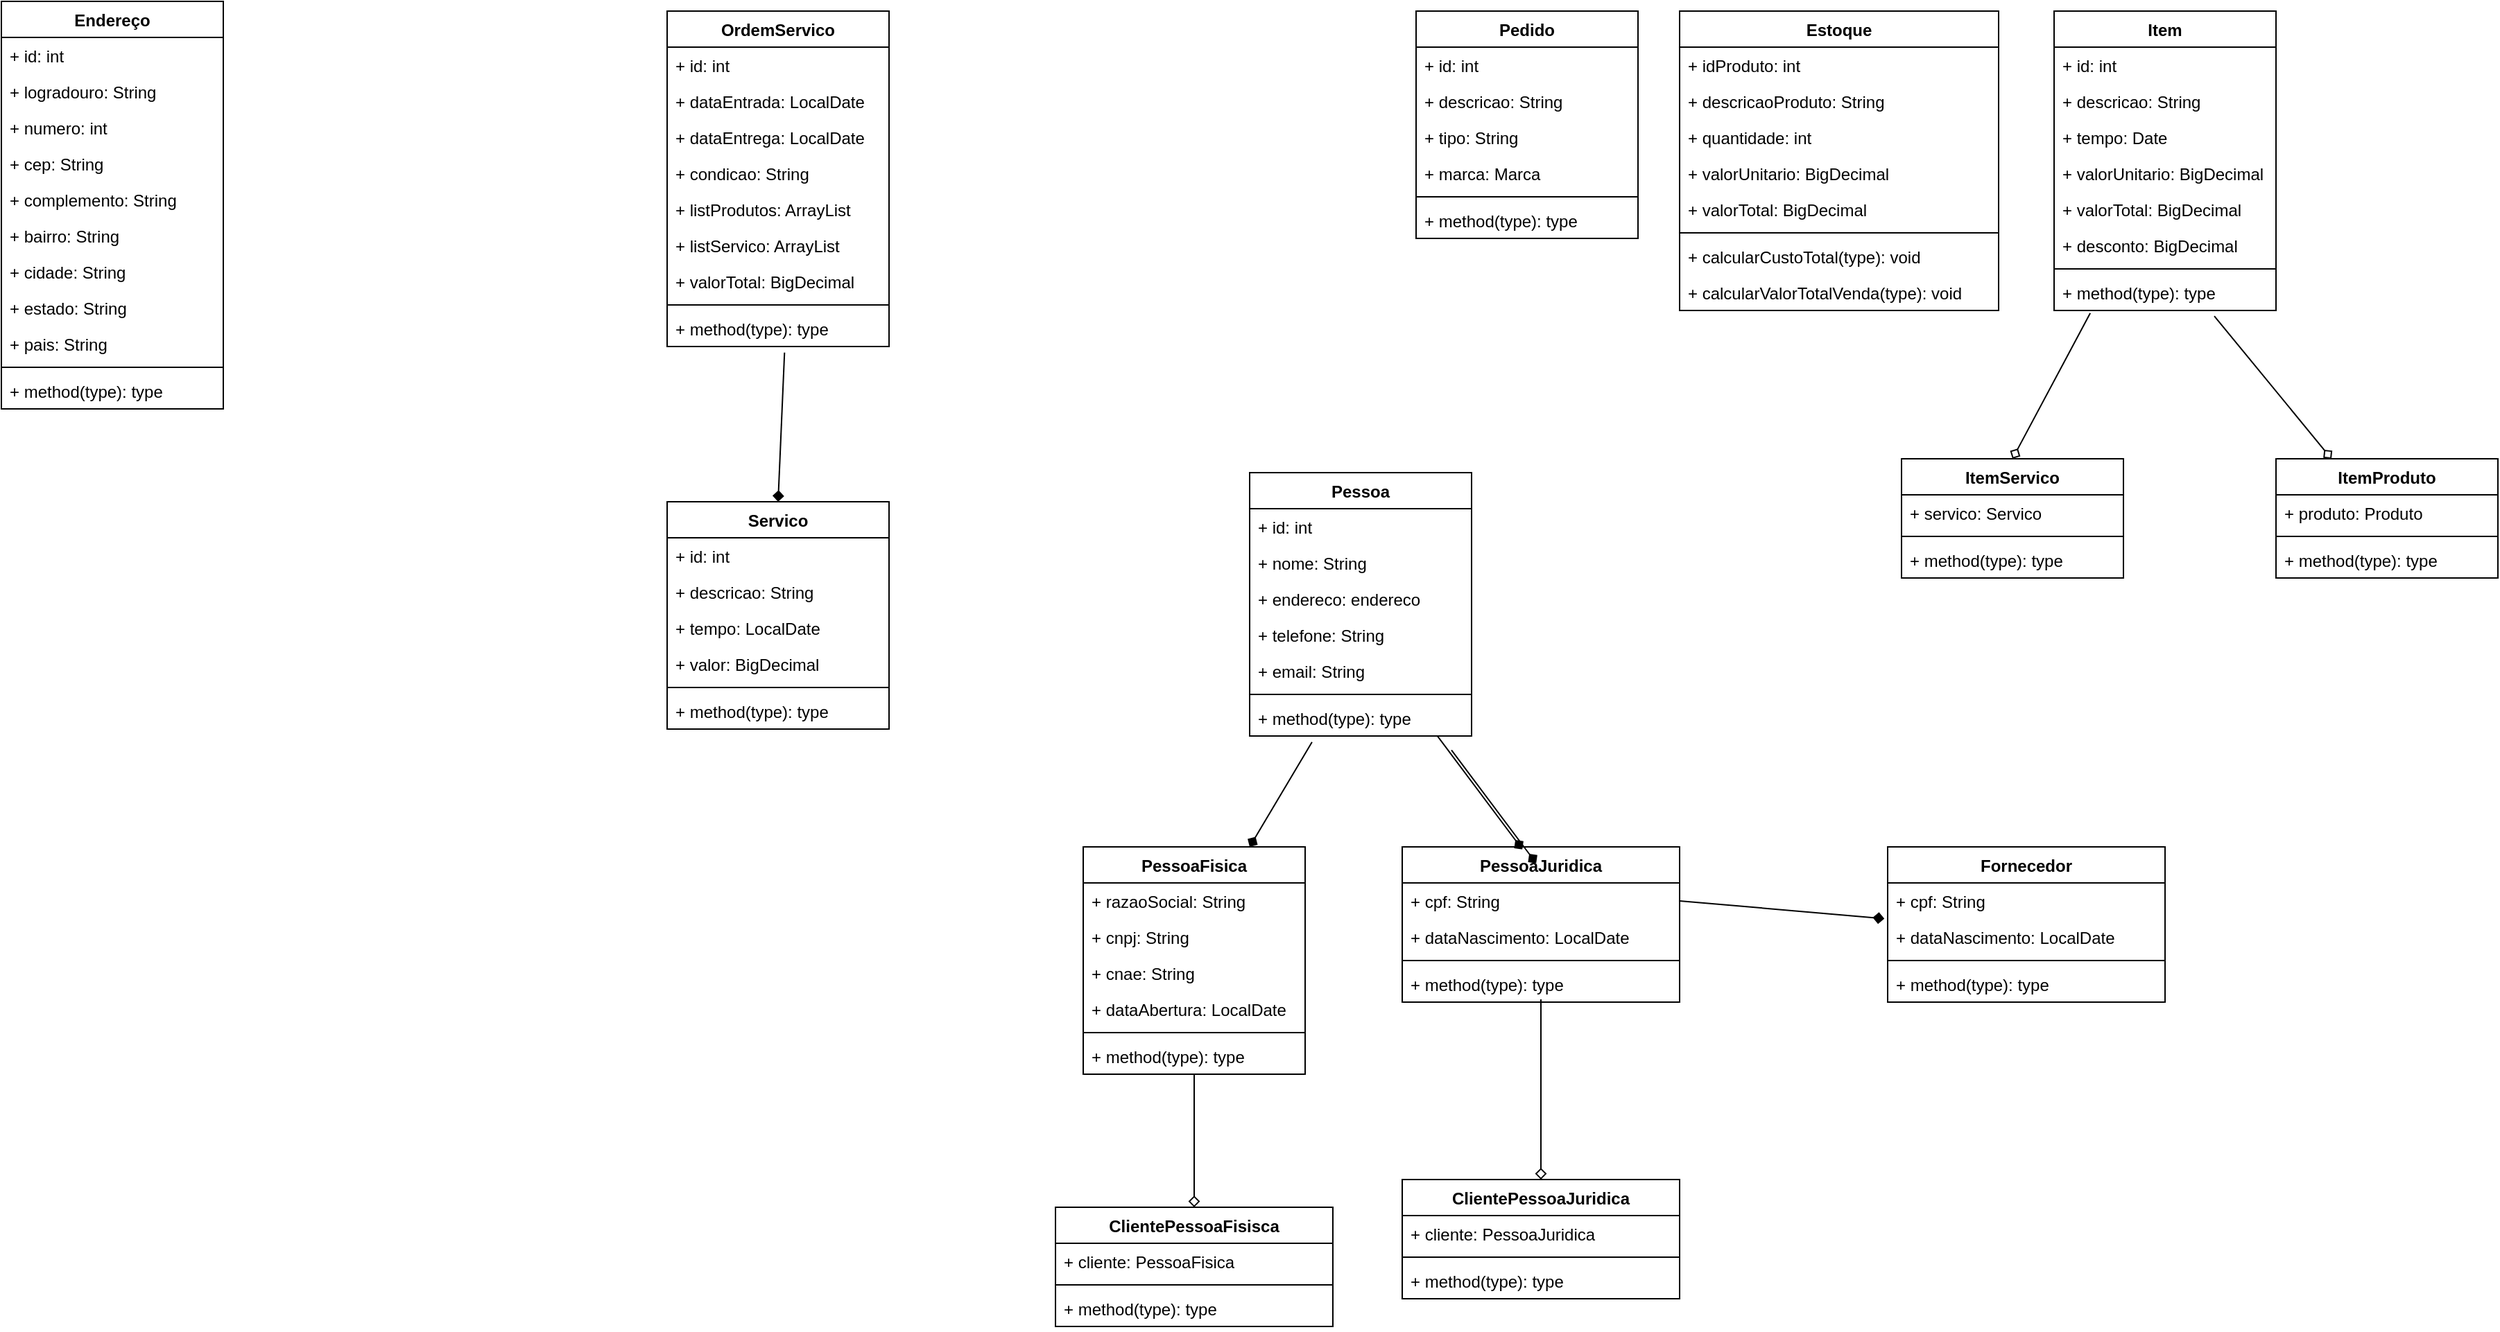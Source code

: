 <mxfile version="20.4.0" type="github"><diagram id="sWpZho6cVwuliLEQ-vlP" name="Página-1"><mxGraphModel dx="2755" dy="1500" grid="1" gridSize="10" guides="1" tooltips="1" connect="1" arrows="1" fold="1" page="1" pageScale="1" pageWidth="827" pageHeight="1169" math="0" shadow="0"><root><mxCell id="0"/><mxCell id="1" parent="0"/><mxCell id="DBbe-naPMMFmNJ__i2Zx-5" value="Endereço" style="swimlane;fontStyle=1;align=center;verticalAlign=top;childLayout=stackLayout;horizontal=1;startSize=26;horizontalStack=0;resizeParent=1;resizeParentMax=0;resizeLast=0;collapsible=1;marginBottom=0;" parent="1" vertex="1"><mxGeometry x="240" y="60" width="160" height="294" as="geometry"/></mxCell><mxCell id="DBbe-naPMMFmNJ__i2Zx-10" value="+ id: int" style="text;strokeColor=none;fillColor=none;align=left;verticalAlign=top;spacingLeft=4;spacingRight=4;overflow=hidden;rotatable=0;points=[[0,0.5],[1,0.5]];portConstraint=eastwest;" parent="DBbe-naPMMFmNJ__i2Zx-5" vertex="1"><mxGeometry y="26" width="160" height="26" as="geometry"/></mxCell><mxCell id="DBbe-naPMMFmNJ__i2Zx-6" value="+ logradouro: String " style="text;strokeColor=none;fillColor=none;align=left;verticalAlign=top;spacingLeft=4;spacingRight=4;overflow=hidden;rotatable=0;points=[[0,0.5],[1,0.5]];portConstraint=eastwest;" parent="DBbe-naPMMFmNJ__i2Zx-5" vertex="1"><mxGeometry y="52" width="160" height="26" as="geometry"/></mxCell><mxCell id="DBbe-naPMMFmNJ__i2Zx-9" value="+ numero: int" style="text;strokeColor=none;fillColor=none;align=left;verticalAlign=top;spacingLeft=4;spacingRight=4;overflow=hidden;rotatable=0;points=[[0,0.5],[1,0.5]];portConstraint=eastwest;" parent="DBbe-naPMMFmNJ__i2Zx-5" vertex="1"><mxGeometry y="78" width="160" height="26" as="geometry"/></mxCell><mxCell id="DBbe-naPMMFmNJ__i2Zx-11" value="+ cep: String" style="text;strokeColor=none;fillColor=none;align=left;verticalAlign=top;spacingLeft=4;spacingRight=4;overflow=hidden;rotatable=0;points=[[0,0.5],[1,0.5]];portConstraint=eastwest;" parent="DBbe-naPMMFmNJ__i2Zx-5" vertex="1"><mxGeometry y="104" width="160" height="26" as="geometry"/></mxCell><mxCell id="DBbe-naPMMFmNJ__i2Zx-12" value="+ complemento: String" style="text;strokeColor=none;fillColor=none;align=left;verticalAlign=top;spacingLeft=4;spacingRight=4;overflow=hidden;rotatable=0;points=[[0,0.5],[1,0.5]];portConstraint=eastwest;" parent="DBbe-naPMMFmNJ__i2Zx-5" vertex="1"><mxGeometry y="130" width="160" height="26" as="geometry"/></mxCell><mxCell id="DBbe-naPMMFmNJ__i2Zx-13" value="+ bairro: String" style="text;strokeColor=none;fillColor=none;align=left;verticalAlign=top;spacingLeft=4;spacingRight=4;overflow=hidden;rotatable=0;points=[[0,0.5],[1,0.5]];portConstraint=eastwest;" parent="DBbe-naPMMFmNJ__i2Zx-5" vertex="1"><mxGeometry y="156" width="160" height="26" as="geometry"/></mxCell><mxCell id="DBbe-naPMMFmNJ__i2Zx-14" value="+ cidade: String" style="text;strokeColor=none;fillColor=none;align=left;verticalAlign=top;spacingLeft=4;spacingRight=4;overflow=hidden;rotatable=0;points=[[0,0.5],[1,0.5]];portConstraint=eastwest;" parent="DBbe-naPMMFmNJ__i2Zx-5" vertex="1"><mxGeometry y="182" width="160" height="26" as="geometry"/></mxCell><mxCell id="DBbe-naPMMFmNJ__i2Zx-15" value="+ estado: String" style="text;strokeColor=none;fillColor=none;align=left;verticalAlign=top;spacingLeft=4;spacingRight=4;overflow=hidden;rotatable=0;points=[[0,0.5],[1,0.5]];portConstraint=eastwest;" parent="DBbe-naPMMFmNJ__i2Zx-5" vertex="1"><mxGeometry y="208" width="160" height="26" as="geometry"/></mxCell><mxCell id="DBbe-naPMMFmNJ__i2Zx-16" value="+ pais: String" style="text;strokeColor=none;fillColor=none;align=left;verticalAlign=top;spacingLeft=4;spacingRight=4;overflow=hidden;rotatable=0;points=[[0,0.5],[1,0.5]];portConstraint=eastwest;" parent="DBbe-naPMMFmNJ__i2Zx-5" vertex="1"><mxGeometry y="234" width="160" height="26" as="geometry"/></mxCell><mxCell id="DBbe-naPMMFmNJ__i2Zx-7" value="" style="line;strokeWidth=1;fillColor=none;align=left;verticalAlign=middle;spacingTop=-1;spacingLeft=3;spacingRight=3;rotatable=0;labelPosition=right;points=[];portConstraint=eastwest;strokeColor=inherit;" parent="DBbe-naPMMFmNJ__i2Zx-5" vertex="1"><mxGeometry y="260" width="160" height="8" as="geometry"/></mxCell><mxCell id="DBbe-naPMMFmNJ__i2Zx-8" value="+ method(type): type" style="text;strokeColor=none;fillColor=none;align=left;verticalAlign=top;spacingLeft=4;spacingRight=4;overflow=hidden;rotatable=0;points=[[0,0.5],[1,0.5]];portConstraint=eastwest;" parent="DBbe-naPMMFmNJ__i2Zx-5" vertex="1"><mxGeometry y="268" width="160" height="26" as="geometry"/></mxCell><mxCell id="DBbe-naPMMFmNJ__i2Zx-17" value="Pessoa" style="swimlane;fontStyle=1;align=center;verticalAlign=top;childLayout=stackLayout;horizontal=1;startSize=26;horizontalStack=0;resizeParent=1;resizeParentMax=0;resizeLast=0;collapsible=1;marginBottom=0;" parent="1" vertex="1"><mxGeometry x="1140" y="400" width="160" height="190" as="geometry"/></mxCell><mxCell id="DBbe-naPMMFmNJ__i2Zx-18" value="+ id: int" style="text;strokeColor=none;fillColor=none;align=left;verticalAlign=top;spacingLeft=4;spacingRight=4;overflow=hidden;rotatable=0;points=[[0,0.5],[1,0.5]];portConstraint=eastwest;" parent="DBbe-naPMMFmNJ__i2Zx-17" vertex="1"><mxGeometry y="26" width="160" height="26" as="geometry"/></mxCell><mxCell id="DBbe-naPMMFmNJ__i2Zx-21" value="+ nome: String" style="text;strokeColor=none;fillColor=none;align=left;verticalAlign=top;spacingLeft=4;spacingRight=4;overflow=hidden;rotatable=0;points=[[0,0.5],[1,0.5]];portConstraint=eastwest;" parent="DBbe-naPMMFmNJ__i2Zx-17" vertex="1"><mxGeometry y="52" width="160" height="26" as="geometry"/></mxCell><mxCell id="DBbe-naPMMFmNJ__i2Zx-22" value="+ endereco: endereco" style="text;strokeColor=none;fillColor=none;align=left;verticalAlign=top;spacingLeft=4;spacingRight=4;overflow=hidden;rotatable=0;points=[[0,0.5],[1,0.5]];portConstraint=eastwest;" parent="DBbe-naPMMFmNJ__i2Zx-17" vertex="1"><mxGeometry y="78" width="160" height="26" as="geometry"/></mxCell><mxCell id="DBbe-naPMMFmNJ__i2Zx-23" value="+ telefone: String" style="text;strokeColor=none;fillColor=none;align=left;verticalAlign=top;spacingLeft=4;spacingRight=4;overflow=hidden;rotatable=0;points=[[0,0.5],[1,0.5]];portConstraint=eastwest;" parent="DBbe-naPMMFmNJ__i2Zx-17" vertex="1"><mxGeometry y="104" width="160" height="26" as="geometry"/></mxCell><mxCell id="DBbe-naPMMFmNJ__i2Zx-24" value="+ email: String" style="text;strokeColor=none;fillColor=none;align=left;verticalAlign=top;spacingLeft=4;spacingRight=4;overflow=hidden;rotatable=0;points=[[0,0.5],[1,0.5]];portConstraint=eastwest;" parent="DBbe-naPMMFmNJ__i2Zx-17" vertex="1"><mxGeometry y="130" width="160" height="26" as="geometry"/></mxCell><mxCell id="DBbe-naPMMFmNJ__i2Zx-19" value="" style="line;strokeWidth=1;fillColor=none;align=left;verticalAlign=middle;spacingTop=-1;spacingLeft=3;spacingRight=3;rotatable=0;labelPosition=right;points=[];portConstraint=eastwest;strokeColor=inherit;" parent="DBbe-naPMMFmNJ__i2Zx-17" vertex="1"><mxGeometry y="156" width="160" height="8" as="geometry"/></mxCell><mxCell id="DBbe-naPMMFmNJ__i2Zx-20" value="+ method(type): type" style="text;strokeColor=none;fillColor=none;align=left;verticalAlign=top;spacingLeft=4;spacingRight=4;overflow=hidden;rotatable=0;points=[[0,0.5],[1,0.5]];portConstraint=eastwest;" parent="DBbe-naPMMFmNJ__i2Zx-17" vertex="1"><mxGeometry y="164" width="160" height="26" as="geometry"/></mxCell><mxCell id="DBbe-naPMMFmNJ__i2Zx-25" value="PessoaFisica" style="swimlane;fontStyle=1;align=center;verticalAlign=top;childLayout=stackLayout;horizontal=1;startSize=26;horizontalStack=0;resizeParent=1;resizeParentMax=0;resizeLast=0;collapsible=1;marginBottom=0;" parent="1" vertex="1"><mxGeometry x="1020" y="670" width="160" height="164" as="geometry"/></mxCell><mxCell id="DBbe-naPMMFmNJ__i2Zx-26" value="+ razaoSocial: String" style="text;strokeColor=none;fillColor=none;align=left;verticalAlign=top;spacingLeft=4;spacingRight=4;overflow=hidden;rotatable=0;points=[[0,0.5],[1,0.5]];portConstraint=eastwest;" parent="DBbe-naPMMFmNJ__i2Zx-25" vertex="1"><mxGeometry y="26" width="160" height="26" as="geometry"/></mxCell><mxCell id="DBbe-naPMMFmNJ__i2Zx-90" value="+ cnpj: String" style="text;strokeColor=none;fillColor=none;align=left;verticalAlign=top;spacingLeft=4;spacingRight=4;overflow=hidden;rotatable=0;points=[[0,0.5],[1,0.5]];portConstraint=eastwest;" parent="DBbe-naPMMFmNJ__i2Zx-25" vertex="1"><mxGeometry y="52" width="160" height="26" as="geometry"/></mxCell><mxCell id="DBbe-naPMMFmNJ__i2Zx-92" value="+ cnae: String" style="text;strokeColor=none;fillColor=none;align=left;verticalAlign=top;spacingLeft=4;spacingRight=4;overflow=hidden;rotatable=0;points=[[0,0.5],[1,0.5]];portConstraint=eastwest;" parent="DBbe-naPMMFmNJ__i2Zx-25" vertex="1"><mxGeometry y="78" width="160" height="26" as="geometry"/></mxCell><mxCell id="DBbe-naPMMFmNJ__i2Zx-91" value="+ dataAbertura: LocalDate" style="text;strokeColor=none;fillColor=none;align=left;verticalAlign=top;spacingLeft=4;spacingRight=4;overflow=hidden;rotatable=0;points=[[0,0.5],[1,0.5]];portConstraint=eastwest;" parent="DBbe-naPMMFmNJ__i2Zx-25" vertex="1"><mxGeometry y="104" width="160" height="26" as="geometry"/></mxCell><mxCell id="DBbe-naPMMFmNJ__i2Zx-27" value="" style="line;strokeWidth=1;fillColor=none;align=left;verticalAlign=middle;spacingTop=-1;spacingLeft=3;spacingRight=3;rotatable=0;labelPosition=right;points=[];portConstraint=eastwest;strokeColor=inherit;" parent="DBbe-naPMMFmNJ__i2Zx-25" vertex="1"><mxGeometry y="130" width="160" height="8" as="geometry"/></mxCell><mxCell id="DBbe-naPMMFmNJ__i2Zx-28" value="+ method(type): type" style="text;strokeColor=none;fillColor=none;align=left;verticalAlign=top;spacingLeft=4;spacingRight=4;overflow=hidden;rotatable=0;points=[[0,0.5],[1,0.5]];portConstraint=eastwest;" parent="DBbe-naPMMFmNJ__i2Zx-25" vertex="1"><mxGeometry y="138" width="160" height="26" as="geometry"/></mxCell><mxCell id="DBbe-naPMMFmNJ__i2Zx-29" value="PessoaJuridica" style="swimlane;fontStyle=1;align=center;verticalAlign=top;childLayout=stackLayout;horizontal=1;startSize=26;horizontalStack=0;resizeParent=1;resizeParentMax=0;resizeLast=0;collapsible=1;marginBottom=0;" parent="1" vertex="1"><mxGeometry x="1250" y="670" width="200" height="112" as="geometry"/></mxCell><mxCell id="DBbe-naPMMFmNJ__i2Zx-30" value="+ cpf: String" style="text;strokeColor=none;fillColor=none;align=left;verticalAlign=top;spacingLeft=4;spacingRight=4;overflow=hidden;rotatable=0;points=[[0,0.5],[1,0.5]];portConstraint=eastwest;" parent="DBbe-naPMMFmNJ__i2Zx-29" vertex="1"><mxGeometry y="26" width="200" height="26" as="geometry"/></mxCell><mxCell id="DBbe-naPMMFmNJ__i2Zx-93" value="+ dataNascimento: LocalDate" style="text;strokeColor=none;fillColor=none;align=left;verticalAlign=top;spacingLeft=4;spacingRight=4;overflow=hidden;rotatable=0;points=[[0,0.5],[1,0.5]];portConstraint=eastwest;" parent="DBbe-naPMMFmNJ__i2Zx-29" vertex="1"><mxGeometry y="52" width="200" height="26" as="geometry"/></mxCell><mxCell id="DBbe-naPMMFmNJ__i2Zx-31" value="" style="line;strokeWidth=1;fillColor=none;align=left;verticalAlign=middle;spacingTop=-1;spacingLeft=3;spacingRight=3;rotatable=0;labelPosition=right;points=[];portConstraint=eastwest;strokeColor=inherit;" parent="DBbe-naPMMFmNJ__i2Zx-29" vertex="1"><mxGeometry y="78" width="200" height="8" as="geometry"/></mxCell><mxCell id="DBbe-naPMMFmNJ__i2Zx-32" value="+ method(type): type" style="text;strokeColor=none;fillColor=none;align=left;verticalAlign=top;spacingLeft=4;spacingRight=4;overflow=hidden;rotatable=0;points=[[0,0.5],[1,0.5]];portConstraint=eastwest;" parent="DBbe-naPMMFmNJ__i2Zx-29" vertex="1"><mxGeometry y="86" width="200" height="26" as="geometry"/></mxCell><mxCell id="DBbe-naPMMFmNJ__i2Zx-33" value="Servico" style="swimlane;fontStyle=1;align=center;verticalAlign=top;childLayout=stackLayout;horizontal=1;startSize=26;horizontalStack=0;resizeParent=1;resizeParentMax=0;resizeLast=0;collapsible=1;marginBottom=0;" parent="1" vertex="1"><mxGeometry x="720" y="421" width="160" height="164" as="geometry"/></mxCell><mxCell id="DBbe-naPMMFmNJ__i2Zx-34" value="+ id: int" style="text;strokeColor=none;fillColor=none;align=left;verticalAlign=top;spacingLeft=4;spacingRight=4;overflow=hidden;rotatable=0;points=[[0,0.5],[1,0.5]];portConstraint=eastwest;" parent="DBbe-naPMMFmNJ__i2Zx-33" vertex="1"><mxGeometry y="26" width="160" height="26" as="geometry"/></mxCell><mxCell id="DBbe-naPMMFmNJ__i2Zx-37" value="+ descricao: String" style="text;strokeColor=none;fillColor=none;align=left;verticalAlign=top;spacingLeft=4;spacingRight=4;overflow=hidden;rotatable=0;points=[[0,0.5],[1,0.5]];portConstraint=eastwest;" parent="DBbe-naPMMFmNJ__i2Zx-33" vertex="1"><mxGeometry y="52" width="160" height="26" as="geometry"/></mxCell><mxCell id="DBbe-naPMMFmNJ__i2Zx-38" value="+ tempo: LocalDate" style="text;strokeColor=none;fillColor=none;align=left;verticalAlign=top;spacingLeft=4;spacingRight=4;overflow=hidden;rotatable=0;points=[[0,0.5],[1,0.5]];portConstraint=eastwest;" parent="DBbe-naPMMFmNJ__i2Zx-33" vertex="1"><mxGeometry y="78" width="160" height="26" as="geometry"/></mxCell><mxCell id="DBbe-naPMMFmNJ__i2Zx-39" value="+ valor: BigDecimal" style="text;strokeColor=none;fillColor=none;align=left;verticalAlign=top;spacingLeft=4;spacingRight=4;overflow=hidden;rotatable=0;points=[[0,0.5],[1,0.5]];portConstraint=eastwest;" parent="DBbe-naPMMFmNJ__i2Zx-33" vertex="1"><mxGeometry y="104" width="160" height="26" as="geometry"/></mxCell><mxCell id="DBbe-naPMMFmNJ__i2Zx-35" value="" style="line;strokeWidth=1;fillColor=none;align=left;verticalAlign=middle;spacingTop=-1;spacingLeft=3;spacingRight=3;rotatable=0;labelPosition=right;points=[];portConstraint=eastwest;strokeColor=inherit;" parent="DBbe-naPMMFmNJ__i2Zx-33" vertex="1"><mxGeometry y="130" width="160" height="8" as="geometry"/></mxCell><mxCell id="DBbe-naPMMFmNJ__i2Zx-36" value="+ method(type): type" style="text;strokeColor=none;fillColor=none;align=left;verticalAlign=top;spacingLeft=4;spacingRight=4;overflow=hidden;rotatable=0;points=[[0,0.5],[1,0.5]];portConstraint=eastwest;" parent="DBbe-naPMMFmNJ__i2Zx-33" vertex="1"><mxGeometry y="138" width="160" height="26" as="geometry"/></mxCell><mxCell id="DBbe-naPMMFmNJ__i2Zx-40" value="OrdemServico" style="swimlane;fontStyle=1;align=center;verticalAlign=top;childLayout=stackLayout;horizontal=1;startSize=26;horizontalStack=0;resizeParent=1;resizeParentMax=0;resizeLast=0;collapsible=1;marginBottom=0;" parent="1" vertex="1"><mxGeometry x="720" y="67" width="160" height="242" as="geometry"/></mxCell><mxCell id="DBbe-naPMMFmNJ__i2Zx-41" value="+ id: int" style="text;strokeColor=none;fillColor=none;align=left;verticalAlign=top;spacingLeft=4;spacingRight=4;overflow=hidden;rotatable=0;points=[[0,0.5],[1,0.5]];portConstraint=eastwest;" parent="DBbe-naPMMFmNJ__i2Zx-40" vertex="1"><mxGeometry y="26" width="160" height="26" as="geometry"/></mxCell><mxCell id="DBbe-naPMMFmNJ__i2Zx-44" value="+ dataEntrada: LocalDate" style="text;strokeColor=none;fillColor=none;align=left;verticalAlign=top;spacingLeft=4;spacingRight=4;overflow=hidden;rotatable=0;points=[[0,0.5],[1,0.5]];portConstraint=eastwest;" parent="DBbe-naPMMFmNJ__i2Zx-40" vertex="1"><mxGeometry y="52" width="160" height="26" as="geometry"/></mxCell><mxCell id="DBbe-naPMMFmNJ__i2Zx-45" value="+ dataEntrega: LocalDate" style="text;strokeColor=none;fillColor=none;align=left;verticalAlign=top;spacingLeft=4;spacingRight=4;overflow=hidden;rotatable=0;points=[[0,0.5],[1,0.5]];portConstraint=eastwest;" parent="DBbe-naPMMFmNJ__i2Zx-40" vertex="1"><mxGeometry y="78" width="160" height="26" as="geometry"/></mxCell><mxCell id="DBbe-naPMMFmNJ__i2Zx-46" value="+ condicao: String" style="text;strokeColor=none;fillColor=none;align=left;verticalAlign=top;spacingLeft=4;spacingRight=4;overflow=hidden;rotatable=0;points=[[0,0.5],[1,0.5]];portConstraint=eastwest;" parent="DBbe-naPMMFmNJ__i2Zx-40" vertex="1"><mxGeometry y="104" width="160" height="26" as="geometry"/></mxCell><mxCell id="DBbe-naPMMFmNJ__i2Zx-47" value="+ listProdutos: ArrayList" style="text;strokeColor=none;fillColor=none;align=left;verticalAlign=top;spacingLeft=4;spacingRight=4;overflow=hidden;rotatable=0;points=[[0,0.5],[1,0.5]];portConstraint=eastwest;" parent="DBbe-naPMMFmNJ__i2Zx-40" vertex="1"><mxGeometry y="130" width="160" height="26" as="geometry"/></mxCell><mxCell id="DBbe-naPMMFmNJ__i2Zx-48" value="+ listServico: ArrayList" style="text;strokeColor=none;fillColor=none;align=left;verticalAlign=top;spacingLeft=4;spacingRight=4;overflow=hidden;rotatable=0;points=[[0,0.5],[1,0.5]];portConstraint=eastwest;" parent="DBbe-naPMMFmNJ__i2Zx-40" vertex="1"><mxGeometry y="156" width="160" height="26" as="geometry"/></mxCell><mxCell id="DBbe-naPMMFmNJ__i2Zx-85" value="+ valorTotal: BigDecimal" style="text;strokeColor=none;fillColor=none;align=left;verticalAlign=top;spacingLeft=4;spacingRight=4;overflow=hidden;rotatable=0;points=[[0,0.5],[1,0.5]];portConstraint=eastwest;" parent="DBbe-naPMMFmNJ__i2Zx-40" vertex="1"><mxGeometry y="182" width="160" height="26" as="geometry"/></mxCell><mxCell id="DBbe-naPMMFmNJ__i2Zx-42" value="" style="line;strokeWidth=1;fillColor=none;align=left;verticalAlign=middle;spacingTop=-1;spacingLeft=3;spacingRight=3;rotatable=0;labelPosition=right;points=[];portConstraint=eastwest;strokeColor=inherit;" parent="DBbe-naPMMFmNJ__i2Zx-40" vertex="1"><mxGeometry y="208" width="160" height="8" as="geometry"/></mxCell><mxCell id="DBbe-naPMMFmNJ__i2Zx-43" value="+ method(type): type" style="text;strokeColor=none;fillColor=none;align=left;verticalAlign=top;spacingLeft=4;spacingRight=4;overflow=hidden;rotatable=0;points=[[0,0.5],[1,0.5]];portConstraint=eastwest;" parent="DBbe-naPMMFmNJ__i2Zx-40" vertex="1"><mxGeometry y="216" width="160" height="26" as="geometry"/></mxCell><mxCell id="DBbe-naPMMFmNJ__i2Zx-49" value="Pedido" style="swimlane;fontStyle=1;align=center;verticalAlign=top;childLayout=stackLayout;horizontal=1;startSize=26;horizontalStack=0;resizeParent=1;resizeParentMax=0;resizeLast=0;collapsible=1;marginBottom=0;" parent="1" vertex="1"><mxGeometry x="1260" y="67" width="160" height="164" as="geometry"/></mxCell><mxCell id="DBbe-naPMMFmNJ__i2Zx-50" value="+ id: int" style="text;strokeColor=none;fillColor=none;align=left;verticalAlign=top;spacingLeft=4;spacingRight=4;overflow=hidden;rotatable=0;points=[[0,0.5],[1,0.5]];portConstraint=eastwest;" parent="DBbe-naPMMFmNJ__i2Zx-49" vertex="1"><mxGeometry y="26" width="160" height="26" as="geometry"/></mxCell><mxCell id="DBbe-naPMMFmNJ__i2Zx-51" value="+ descricao: String" style="text;strokeColor=none;fillColor=none;align=left;verticalAlign=top;spacingLeft=4;spacingRight=4;overflow=hidden;rotatable=0;points=[[0,0.5],[1,0.5]];portConstraint=eastwest;" parent="DBbe-naPMMFmNJ__i2Zx-49" vertex="1"><mxGeometry y="52" width="160" height="26" as="geometry"/></mxCell><mxCell id="DBbe-naPMMFmNJ__i2Zx-52" value="+ tipo: String" style="text;strokeColor=none;fillColor=none;align=left;verticalAlign=top;spacingLeft=4;spacingRight=4;overflow=hidden;rotatable=0;points=[[0,0.5],[1,0.5]];portConstraint=eastwest;" parent="DBbe-naPMMFmNJ__i2Zx-49" vertex="1"><mxGeometry y="78" width="160" height="26" as="geometry"/></mxCell><mxCell id="DBbe-naPMMFmNJ__i2Zx-53" value="+ marca: Marca" style="text;strokeColor=none;fillColor=none;align=left;verticalAlign=top;spacingLeft=4;spacingRight=4;overflow=hidden;rotatable=0;points=[[0,0.5],[1,0.5]];portConstraint=eastwest;" parent="DBbe-naPMMFmNJ__i2Zx-49" vertex="1"><mxGeometry y="104" width="160" height="26" as="geometry"/></mxCell><mxCell id="DBbe-naPMMFmNJ__i2Zx-54" value="" style="line;strokeWidth=1;fillColor=none;align=left;verticalAlign=middle;spacingTop=-1;spacingLeft=3;spacingRight=3;rotatable=0;labelPosition=right;points=[];portConstraint=eastwest;strokeColor=inherit;" parent="DBbe-naPMMFmNJ__i2Zx-49" vertex="1"><mxGeometry y="130" width="160" height="8" as="geometry"/></mxCell><mxCell id="DBbe-naPMMFmNJ__i2Zx-55" value="+ method(type): type" style="text;strokeColor=none;fillColor=none;align=left;verticalAlign=top;spacingLeft=4;spacingRight=4;overflow=hidden;rotatable=0;points=[[0,0.5],[1,0.5]];portConstraint=eastwest;" parent="DBbe-naPMMFmNJ__i2Zx-49" vertex="1"><mxGeometry y="138" width="160" height="26" as="geometry"/></mxCell><mxCell id="DBbe-naPMMFmNJ__i2Zx-56" value="Estoque" style="swimlane;fontStyle=1;align=center;verticalAlign=top;childLayout=stackLayout;horizontal=1;startSize=26;horizontalStack=0;resizeParent=1;resizeParentMax=0;resizeLast=0;collapsible=1;marginBottom=0;" parent="1" vertex="1"><mxGeometry x="1450" y="67" width="230" height="216" as="geometry"/></mxCell><mxCell id="DBbe-naPMMFmNJ__i2Zx-57" value="+ idProduto: int" style="text;strokeColor=none;fillColor=none;align=left;verticalAlign=top;spacingLeft=4;spacingRight=4;overflow=hidden;rotatable=0;points=[[0,0.5],[1,0.5]];portConstraint=eastwest;" parent="DBbe-naPMMFmNJ__i2Zx-56" vertex="1"><mxGeometry y="26" width="230" height="26" as="geometry"/></mxCell><mxCell id="DBbe-naPMMFmNJ__i2Zx-58" value="+ descricaoProduto: String" style="text;strokeColor=none;fillColor=none;align=left;verticalAlign=top;spacingLeft=4;spacingRight=4;overflow=hidden;rotatable=0;points=[[0,0.5],[1,0.5]];portConstraint=eastwest;" parent="DBbe-naPMMFmNJ__i2Zx-56" vertex="1"><mxGeometry y="52" width="230" height="26" as="geometry"/></mxCell><mxCell id="DBbe-naPMMFmNJ__i2Zx-59" value="+ quantidade: int" style="text;strokeColor=none;fillColor=none;align=left;verticalAlign=top;spacingLeft=4;spacingRight=4;overflow=hidden;rotatable=0;points=[[0,0.5],[1,0.5]];portConstraint=eastwest;" parent="DBbe-naPMMFmNJ__i2Zx-56" vertex="1"><mxGeometry y="78" width="230" height="26" as="geometry"/></mxCell><mxCell id="DBbe-naPMMFmNJ__i2Zx-60" value="+ valorUnitario: BigDecimal" style="text;strokeColor=none;fillColor=none;align=left;verticalAlign=top;spacingLeft=4;spacingRight=4;overflow=hidden;rotatable=0;points=[[0,0.5],[1,0.5]];portConstraint=eastwest;" parent="DBbe-naPMMFmNJ__i2Zx-56" vertex="1"><mxGeometry y="104" width="230" height="26" as="geometry"/></mxCell><mxCell id="DBbe-naPMMFmNJ__i2Zx-84" value="+ valorTotal: BigDecimal" style="text;strokeColor=none;fillColor=none;align=left;verticalAlign=top;spacingLeft=4;spacingRight=4;overflow=hidden;rotatable=0;points=[[0,0.5],[1,0.5]];portConstraint=eastwest;" parent="DBbe-naPMMFmNJ__i2Zx-56" vertex="1"><mxGeometry y="130" width="230" height="26" as="geometry"/></mxCell><mxCell id="DBbe-naPMMFmNJ__i2Zx-61" value="" style="line;strokeWidth=1;fillColor=none;align=left;verticalAlign=middle;spacingTop=-1;spacingLeft=3;spacingRight=3;rotatable=0;labelPosition=right;points=[];portConstraint=eastwest;strokeColor=inherit;" parent="DBbe-naPMMFmNJ__i2Zx-56" vertex="1"><mxGeometry y="156" width="230" height="8" as="geometry"/></mxCell><mxCell id="DBbe-naPMMFmNJ__i2Zx-62" value="+ calcularCustoTotal(type): void" style="text;strokeColor=none;fillColor=none;align=left;verticalAlign=top;spacingLeft=4;spacingRight=4;overflow=hidden;rotatable=0;points=[[0,0.5],[1,0.5]];portConstraint=eastwest;" parent="DBbe-naPMMFmNJ__i2Zx-56" vertex="1"><mxGeometry y="164" width="230" height="26" as="geometry"/></mxCell><mxCell id="DBbe-naPMMFmNJ__i2Zx-89" value="+ calcularValorTotalVenda(type): void" style="text;strokeColor=none;fillColor=none;align=left;verticalAlign=top;spacingLeft=4;spacingRight=4;overflow=hidden;rotatable=0;points=[[0,0.5],[1,0.5]];portConstraint=eastwest;" parent="DBbe-naPMMFmNJ__i2Zx-56" vertex="1"><mxGeometry y="190" width="230" height="26" as="geometry"/></mxCell><mxCell id="DBbe-naPMMFmNJ__i2Zx-63" value="Item" style="swimlane;fontStyle=1;align=center;verticalAlign=top;childLayout=stackLayout;horizontal=1;startSize=26;horizontalStack=0;resizeParent=1;resizeParentMax=0;resizeLast=0;collapsible=1;marginBottom=0;" parent="1" vertex="1"><mxGeometry x="1720" y="67" width="160" height="216" as="geometry"/></mxCell><mxCell id="DBbe-naPMMFmNJ__i2Zx-64" value="+ id: int" style="text;strokeColor=none;fillColor=none;align=left;verticalAlign=top;spacingLeft=4;spacingRight=4;overflow=hidden;rotatable=0;points=[[0,0.5],[1,0.5]];portConstraint=eastwest;" parent="DBbe-naPMMFmNJ__i2Zx-63" vertex="1"><mxGeometry y="26" width="160" height="26" as="geometry"/></mxCell><mxCell id="DBbe-naPMMFmNJ__i2Zx-65" value="+ descricao: String" style="text;strokeColor=none;fillColor=none;align=left;verticalAlign=top;spacingLeft=4;spacingRight=4;overflow=hidden;rotatable=0;points=[[0,0.5],[1,0.5]];portConstraint=eastwest;" parent="DBbe-naPMMFmNJ__i2Zx-63" vertex="1"><mxGeometry y="52" width="160" height="26" as="geometry"/></mxCell><mxCell id="DBbe-naPMMFmNJ__i2Zx-66" value="+ tempo: Date" style="text;strokeColor=none;fillColor=none;align=left;verticalAlign=top;spacingLeft=4;spacingRight=4;overflow=hidden;rotatable=0;points=[[0,0.5],[1,0.5]];portConstraint=eastwest;" parent="DBbe-naPMMFmNJ__i2Zx-63" vertex="1"><mxGeometry y="78" width="160" height="26" as="geometry"/></mxCell><mxCell id="DBbe-naPMMFmNJ__i2Zx-67" value="+ valorUnitario: BigDecimal" style="text;strokeColor=none;fillColor=none;align=left;verticalAlign=top;spacingLeft=4;spacingRight=4;overflow=hidden;rotatable=0;points=[[0,0.5],[1,0.5]];portConstraint=eastwest;" parent="DBbe-naPMMFmNJ__i2Zx-63" vertex="1"><mxGeometry y="104" width="160" height="26" as="geometry"/></mxCell><mxCell id="DBbe-naPMMFmNJ__i2Zx-86" value="+ valorTotal: BigDecimal" style="text;strokeColor=none;fillColor=none;align=left;verticalAlign=top;spacingLeft=4;spacingRight=4;overflow=hidden;rotatable=0;points=[[0,0.5],[1,0.5]];portConstraint=eastwest;" parent="DBbe-naPMMFmNJ__i2Zx-63" vertex="1"><mxGeometry y="130" width="160" height="26" as="geometry"/></mxCell><mxCell id="DBbe-naPMMFmNJ__i2Zx-87" value="+ desconto: BigDecimal" style="text;strokeColor=none;fillColor=none;align=left;verticalAlign=top;spacingLeft=4;spacingRight=4;overflow=hidden;rotatable=0;points=[[0,0.5],[1,0.5]];portConstraint=eastwest;" parent="DBbe-naPMMFmNJ__i2Zx-63" vertex="1"><mxGeometry y="156" width="160" height="26" as="geometry"/></mxCell><mxCell id="DBbe-naPMMFmNJ__i2Zx-68" value="" style="line;strokeWidth=1;fillColor=none;align=left;verticalAlign=middle;spacingTop=-1;spacingLeft=3;spacingRight=3;rotatable=0;labelPosition=right;points=[];portConstraint=eastwest;strokeColor=inherit;" parent="DBbe-naPMMFmNJ__i2Zx-63" vertex="1"><mxGeometry y="182" width="160" height="8" as="geometry"/></mxCell><mxCell id="DBbe-naPMMFmNJ__i2Zx-69" value="+ method(type): type" style="text;strokeColor=none;fillColor=none;align=left;verticalAlign=top;spacingLeft=4;spacingRight=4;overflow=hidden;rotatable=0;points=[[0,0.5],[1,0.5]];portConstraint=eastwest;" parent="DBbe-naPMMFmNJ__i2Zx-63" vertex="1"><mxGeometry y="190" width="160" height="26" as="geometry"/></mxCell><mxCell id="DBbe-naPMMFmNJ__i2Zx-70" value="ItemProduto" style="swimlane;fontStyle=1;align=center;verticalAlign=top;childLayout=stackLayout;horizontal=1;startSize=26;horizontalStack=0;resizeParent=1;resizeParentMax=0;resizeLast=0;collapsible=1;marginBottom=0;" parent="1" vertex="1"><mxGeometry x="1880" y="390" width="160" height="86" as="geometry"/></mxCell><mxCell id="DBbe-naPMMFmNJ__i2Zx-71" value="+ produto: Produto" style="text;strokeColor=none;fillColor=none;align=left;verticalAlign=top;spacingLeft=4;spacingRight=4;overflow=hidden;rotatable=0;points=[[0,0.5],[1,0.5]];portConstraint=eastwest;" parent="DBbe-naPMMFmNJ__i2Zx-70" vertex="1"><mxGeometry y="26" width="160" height="26" as="geometry"/></mxCell><mxCell id="DBbe-naPMMFmNJ__i2Zx-75" value="" style="line;strokeWidth=1;fillColor=none;align=left;verticalAlign=middle;spacingTop=-1;spacingLeft=3;spacingRight=3;rotatable=0;labelPosition=right;points=[];portConstraint=eastwest;strokeColor=inherit;" parent="DBbe-naPMMFmNJ__i2Zx-70" vertex="1"><mxGeometry y="52" width="160" height="8" as="geometry"/></mxCell><mxCell id="DBbe-naPMMFmNJ__i2Zx-76" value="+ method(type): type" style="text;strokeColor=none;fillColor=none;align=left;verticalAlign=top;spacingLeft=4;spacingRight=4;overflow=hidden;rotatable=0;points=[[0,0.5],[1,0.5]];portConstraint=eastwest;" parent="DBbe-naPMMFmNJ__i2Zx-70" vertex="1"><mxGeometry y="60" width="160" height="26" as="geometry"/></mxCell><mxCell id="DBbe-naPMMFmNJ__i2Zx-77" value="ItemServico" style="swimlane;fontStyle=1;align=center;verticalAlign=top;childLayout=stackLayout;horizontal=1;startSize=26;horizontalStack=0;resizeParent=1;resizeParentMax=0;resizeLast=0;collapsible=1;marginBottom=0;" parent="1" vertex="1"><mxGeometry x="1610" y="390" width="160" height="86" as="geometry"/></mxCell><mxCell id="DBbe-naPMMFmNJ__i2Zx-78" value="+ servico: Servico" style="text;strokeColor=none;fillColor=none;align=left;verticalAlign=top;spacingLeft=4;spacingRight=4;overflow=hidden;rotatable=0;points=[[0,0.5],[1,0.5]];portConstraint=eastwest;" parent="DBbe-naPMMFmNJ__i2Zx-77" vertex="1"><mxGeometry y="26" width="160" height="26" as="geometry"/></mxCell><mxCell id="DBbe-naPMMFmNJ__i2Zx-82" value="" style="line;strokeWidth=1;fillColor=none;align=left;verticalAlign=middle;spacingTop=-1;spacingLeft=3;spacingRight=3;rotatable=0;labelPosition=right;points=[];portConstraint=eastwest;strokeColor=inherit;" parent="DBbe-naPMMFmNJ__i2Zx-77" vertex="1"><mxGeometry y="52" width="160" height="8" as="geometry"/></mxCell><mxCell id="DBbe-naPMMFmNJ__i2Zx-83" value="+ method(type): type" style="text;strokeColor=none;fillColor=none;align=left;verticalAlign=top;spacingLeft=4;spacingRight=4;overflow=hidden;rotatable=0;points=[[0,0.5],[1,0.5]];portConstraint=eastwest;" parent="DBbe-naPMMFmNJ__i2Zx-77" vertex="1"><mxGeometry y="60" width="160" height="26" as="geometry"/></mxCell><mxCell id="DBbe-naPMMFmNJ__i2Zx-94" value="ClientePessoaJuridica" style="swimlane;fontStyle=1;align=center;verticalAlign=top;childLayout=stackLayout;horizontal=1;startSize=26;horizontalStack=0;resizeParent=1;resizeParentMax=0;resizeLast=0;collapsible=1;marginBottom=0;" parent="1" vertex="1"><mxGeometry x="1250" y="910" width="200" height="86" as="geometry"/></mxCell><mxCell id="DBbe-naPMMFmNJ__i2Zx-95" value="+ cliente: PessoaJuridica" style="text;strokeColor=none;fillColor=none;align=left;verticalAlign=top;spacingLeft=4;spacingRight=4;overflow=hidden;rotatable=0;points=[[0,0.5],[1,0.5]];portConstraint=eastwest;" parent="DBbe-naPMMFmNJ__i2Zx-94" vertex="1"><mxGeometry y="26" width="200" height="26" as="geometry"/></mxCell><mxCell id="DBbe-naPMMFmNJ__i2Zx-97" value="" style="line;strokeWidth=1;fillColor=none;align=left;verticalAlign=middle;spacingTop=-1;spacingLeft=3;spacingRight=3;rotatable=0;labelPosition=right;points=[];portConstraint=eastwest;strokeColor=inherit;" parent="DBbe-naPMMFmNJ__i2Zx-94" vertex="1"><mxGeometry y="52" width="200" height="8" as="geometry"/></mxCell><mxCell id="DBbe-naPMMFmNJ__i2Zx-98" value="+ method(type): type" style="text;strokeColor=none;fillColor=none;align=left;verticalAlign=top;spacingLeft=4;spacingRight=4;overflow=hidden;rotatable=0;points=[[0,0.5],[1,0.5]];portConstraint=eastwest;" parent="DBbe-naPMMFmNJ__i2Zx-94" vertex="1"><mxGeometry y="60" width="200" height="26" as="geometry"/></mxCell><mxCell id="DBbe-naPMMFmNJ__i2Zx-99" value="ClientePessoaFisisca" style="swimlane;fontStyle=1;align=center;verticalAlign=top;childLayout=stackLayout;horizontal=1;startSize=26;horizontalStack=0;resizeParent=1;resizeParentMax=0;resizeLast=0;collapsible=1;marginBottom=0;" parent="1" vertex="1"><mxGeometry x="1000" y="930" width="200" height="86" as="geometry"/></mxCell><mxCell id="DBbe-naPMMFmNJ__i2Zx-100" value="+ cliente: PessoaFisica" style="text;strokeColor=none;fillColor=none;align=left;verticalAlign=top;spacingLeft=4;spacingRight=4;overflow=hidden;rotatable=0;points=[[0,0.5],[1,0.5]];portConstraint=eastwest;" parent="DBbe-naPMMFmNJ__i2Zx-99" vertex="1"><mxGeometry y="26" width="200" height="26" as="geometry"/></mxCell><mxCell id="DBbe-naPMMFmNJ__i2Zx-102" value="" style="line;strokeWidth=1;fillColor=none;align=left;verticalAlign=middle;spacingTop=-1;spacingLeft=3;spacingRight=3;rotatable=0;labelPosition=right;points=[];portConstraint=eastwest;strokeColor=inherit;" parent="DBbe-naPMMFmNJ__i2Zx-99" vertex="1"><mxGeometry y="52" width="200" height="8" as="geometry"/></mxCell><mxCell id="DBbe-naPMMFmNJ__i2Zx-103" value="+ method(type): type" style="text;strokeColor=none;fillColor=none;align=left;verticalAlign=top;spacingLeft=4;spacingRight=4;overflow=hidden;rotatable=0;points=[[0,0.5],[1,0.5]];portConstraint=eastwest;" parent="DBbe-naPMMFmNJ__i2Zx-99" vertex="1"><mxGeometry y="60" width="200" height="26" as="geometry"/></mxCell><mxCell id="DBbe-naPMMFmNJ__i2Zx-104" value="Fornecedor" style="swimlane;fontStyle=1;align=center;verticalAlign=top;childLayout=stackLayout;horizontal=1;startSize=26;horizontalStack=0;resizeParent=1;resizeParentMax=0;resizeLast=0;collapsible=1;marginBottom=0;" parent="1" vertex="1"><mxGeometry x="1600" y="670" width="200" height="112" as="geometry"/></mxCell><mxCell id="DBbe-naPMMFmNJ__i2Zx-105" value="+ cpf: String" style="text;strokeColor=none;fillColor=none;align=left;verticalAlign=top;spacingLeft=4;spacingRight=4;overflow=hidden;rotatable=0;points=[[0,0.5],[1,0.5]];portConstraint=eastwest;" parent="DBbe-naPMMFmNJ__i2Zx-104" vertex="1"><mxGeometry y="26" width="200" height="26" as="geometry"/></mxCell><mxCell id="DBbe-naPMMFmNJ__i2Zx-106" value="+ dataNascimento: LocalDate" style="text;strokeColor=none;fillColor=none;align=left;verticalAlign=top;spacingLeft=4;spacingRight=4;overflow=hidden;rotatable=0;points=[[0,0.5],[1,0.5]];portConstraint=eastwest;" parent="DBbe-naPMMFmNJ__i2Zx-104" vertex="1"><mxGeometry y="52" width="200" height="26" as="geometry"/></mxCell><mxCell id="DBbe-naPMMFmNJ__i2Zx-107" value="" style="line;strokeWidth=1;fillColor=none;align=left;verticalAlign=middle;spacingTop=-1;spacingLeft=3;spacingRight=3;rotatable=0;labelPosition=right;points=[];portConstraint=eastwest;strokeColor=inherit;" parent="DBbe-naPMMFmNJ__i2Zx-104" vertex="1"><mxGeometry y="78" width="200" height="8" as="geometry"/></mxCell><mxCell id="DBbe-naPMMFmNJ__i2Zx-108" value="+ method(type): type" style="text;strokeColor=none;fillColor=none;align=left;verticalAlign=top;spacingLeft=4;spacingRight=4;overflow=hidden;rotatable=0;points=[[0,0.5],[1,0.5]];portConstraint=eastwest;" parent="DBbe-naPMMFmNJ__i2Zx-104" vertex="1"><mxGeometry y="86" width="200" height="26" as="geometry"/></mxCell><mxCell id="TBK5iUZ0HG_nIIYnLpDG-1" value="" style="endArrow=diamond;html=1;rounded=0;entryX=0.433;entryY=0.016;entryDx=0;entryDy=0;entryPerimeter=0;exitX=0.847;exitY=1.006;exitDx=0;exitDy=0;exitPerimeter=0;endFill=1;" parent="1" source="DBbe-naPMMFmNJ__i2Zx-20" target="DBbe-naPMMFmNJ__i2Zx-29" edge="1"><mxGeometry width="50" height="50" relative="1" as="geometry"><mxPoint x="1290" y="700" as="sourcePoint"/><mxPoint x="1340" y="650" as="targetPoint"/></mxGeometry></mxCell><mxCell id="TBK5iUZ0HG_nIIYnLpDG-2" value="" style="endArrow=diamond;html=1;rounded=0;entryX=0.75;entryY=0;entryDx=0;entryDy=0;exitX=0.281;exitY=1.168;exitDx=0;exitDy=0;exitPerimeter=0;endFill=1;" parent="1" source="DBbe-naPMMFmNJ__i2Zx-20" target="DBbe-naPMMFmNJ__i2Zx-25" edge="1"><mxGeometry width="50" height="50" relative="1" as="geometry"><mxPoint x="1285.52" y="600.156" as="sourcePoint"/><mxPoint x="1376.6" y="701.792" as="targetPoint"/></mxGeometry></mxCell><mxCell id="TBK5iUZ0HG_nIIYnLpDG-3" value="" style="endArrow=diamond;html=1;rounded=0;entryX=0.5;entryY=0;entryDx=0;entryDy=0;endFill=0;" parent="1" source="DBbe-naPMMFmNJ__i2Zx-28" target="DBbe-naPMMFmNJ__i2Zx-99" edge="1"><mxGeometry width="50" height="50" relative="1" as="geometry"><mxPoint x="1194.96" y="604.368" as="sourcePoint"/><mxPoint x="1150" y="680" as="targetPoint"/></mxGeometry></mxCell><mxCell id="TBK5iUZ0HG_nIIYnLpDG-4" value="" style="endArrow=diamond;html=1;rounded=0;entryX=0.5;entryY=0;entryDx=0;entryDy=0;endFill=0;" parent="1" target="DBbe-naPMMFmNJ__i2Zx-94" edge="1"><mxGeometry width="50" height="50" relative="1" as="geometry"><mxPoint x="1350" y="780" as="sourcePoint"/><mxPoint x="980" y="910" as="targetPoint"/></mxGeometry></mxCell><mxCell id="TBK5iUZ0HG_nIIYnLpDG-5" value="" style="endArrow=diamond;html=1;rounded=0;entryX=-0.012;entryY=0.99;entryDx=0;entryDy=0;entryPerimeter=0;exitX=1;exitY=0.5;exitDx=0;exitDy=0;endFill=1;" parent="1" source="DBbe-naPMMFmNJ__i2Zx-30" target="DBbe-naPMMFmNJ__i2Zx-105" edge="1"><mxGeometry width="50" height="50" relative="1" as="geometry"><mxPoint x="1285.52" y="600.156" as="sourcePoint"/><mxPoint x="1346.6" y="681.792" as="targetPoint"/></mxGeometry></mxCell><mxCell id="TBK5iUZ0HG_nIIYnLpDG-6" value="" style="endArrow=diamond;html=1;rounded=0;entryX=0.433;entryY=0.016;entryDx=0;entryDy=0;entryPerimeter=0;exitX=0.847;exitY=1.006;exitDx=0;exitDy=0;exitPerimeter=0;endFill=1;" parent="1" edge="1"><mxGeometry width="50" height="50" relative="1" as="geometry"><mxPoint x="1285.52" y="600.156" as="sourcePoint"/><mxPoint x="1346.6" y="681.792" as="targetPoint"/></mxGeometry></mxCell><mxCell id="TBK5iUZ0HG_nIIYnLpDG-7" value="" style="endArrow=diamond;html=1;rounded=0;entryX=0.5;entryY=0;entryDx=0;entryDy=0;endFill=0;exitX=0.163;exitY=1.073;exitDx=0;exitDy=0;exitPerimeter=0;" parent="1" source="DBbe-naPMMFmNJ__i2Zx-69" target="DBbe-naPMMFmNJ__i2Zx-77" edge="1"><mxGeometry width="50" height="50" relative="1" as="geometry"><mxPoint x="1720" y="320" as="sourcePoint"/><mxPoint x="1720" y="450" as="targetPoint"/></mxGeometry></mxCell><mxCell id="TBK5iUZ0HG_nIIYnLpDG-8" value="" style="endArrow=diamond;html=1;rounded=0;entryX=0.25;entryY=0;entryDx=0;entryDy=0;endFill=0;exitX=0.722;exitY=1.154;exitDx=0;exitDy=0;exitPerimeter=0;" parent="1" source="DBbe-naPMMFmNJ__i2Zx-69" target="DBbe-naPMMFmNJ__i2Zx-70" edge="1"><mxGeometry width="50" height="50" relative="1" as="geometry"><mxPoint x="1850" y="309" as="sourcePoint"/><mxPoint x="1850" y="439" as="targetPoint"/></mxGeometry></mxCell><mxCell id="TBK5iUZ0HG_nIIYnLpDG-9" value="" style="endArrow=diamond;html=1;rounded=0;entryX=0.5;entryY=0;entryDx=0;entryDy=0;exitX=0.529;exitY=1.167;exitDx=0;exitDy=0;exitPerimeter=0;endFill=1;" parent="1" source="DBbe-naPMMFmNJ__i2Zx-43" target="DBbe-naPMMFmNJ__i2Zx-33" edge="1"><mxGeometry width="50" height="50" relative="1" as="geometry"><mxPoint x="1194.96" y="604.368" as="sourcePoint"/><mxPoint x="1150" y="680" as="targetPoint"/></mxGeometry></mxCell></root></mxGraphModel></diagram></mxfile>
